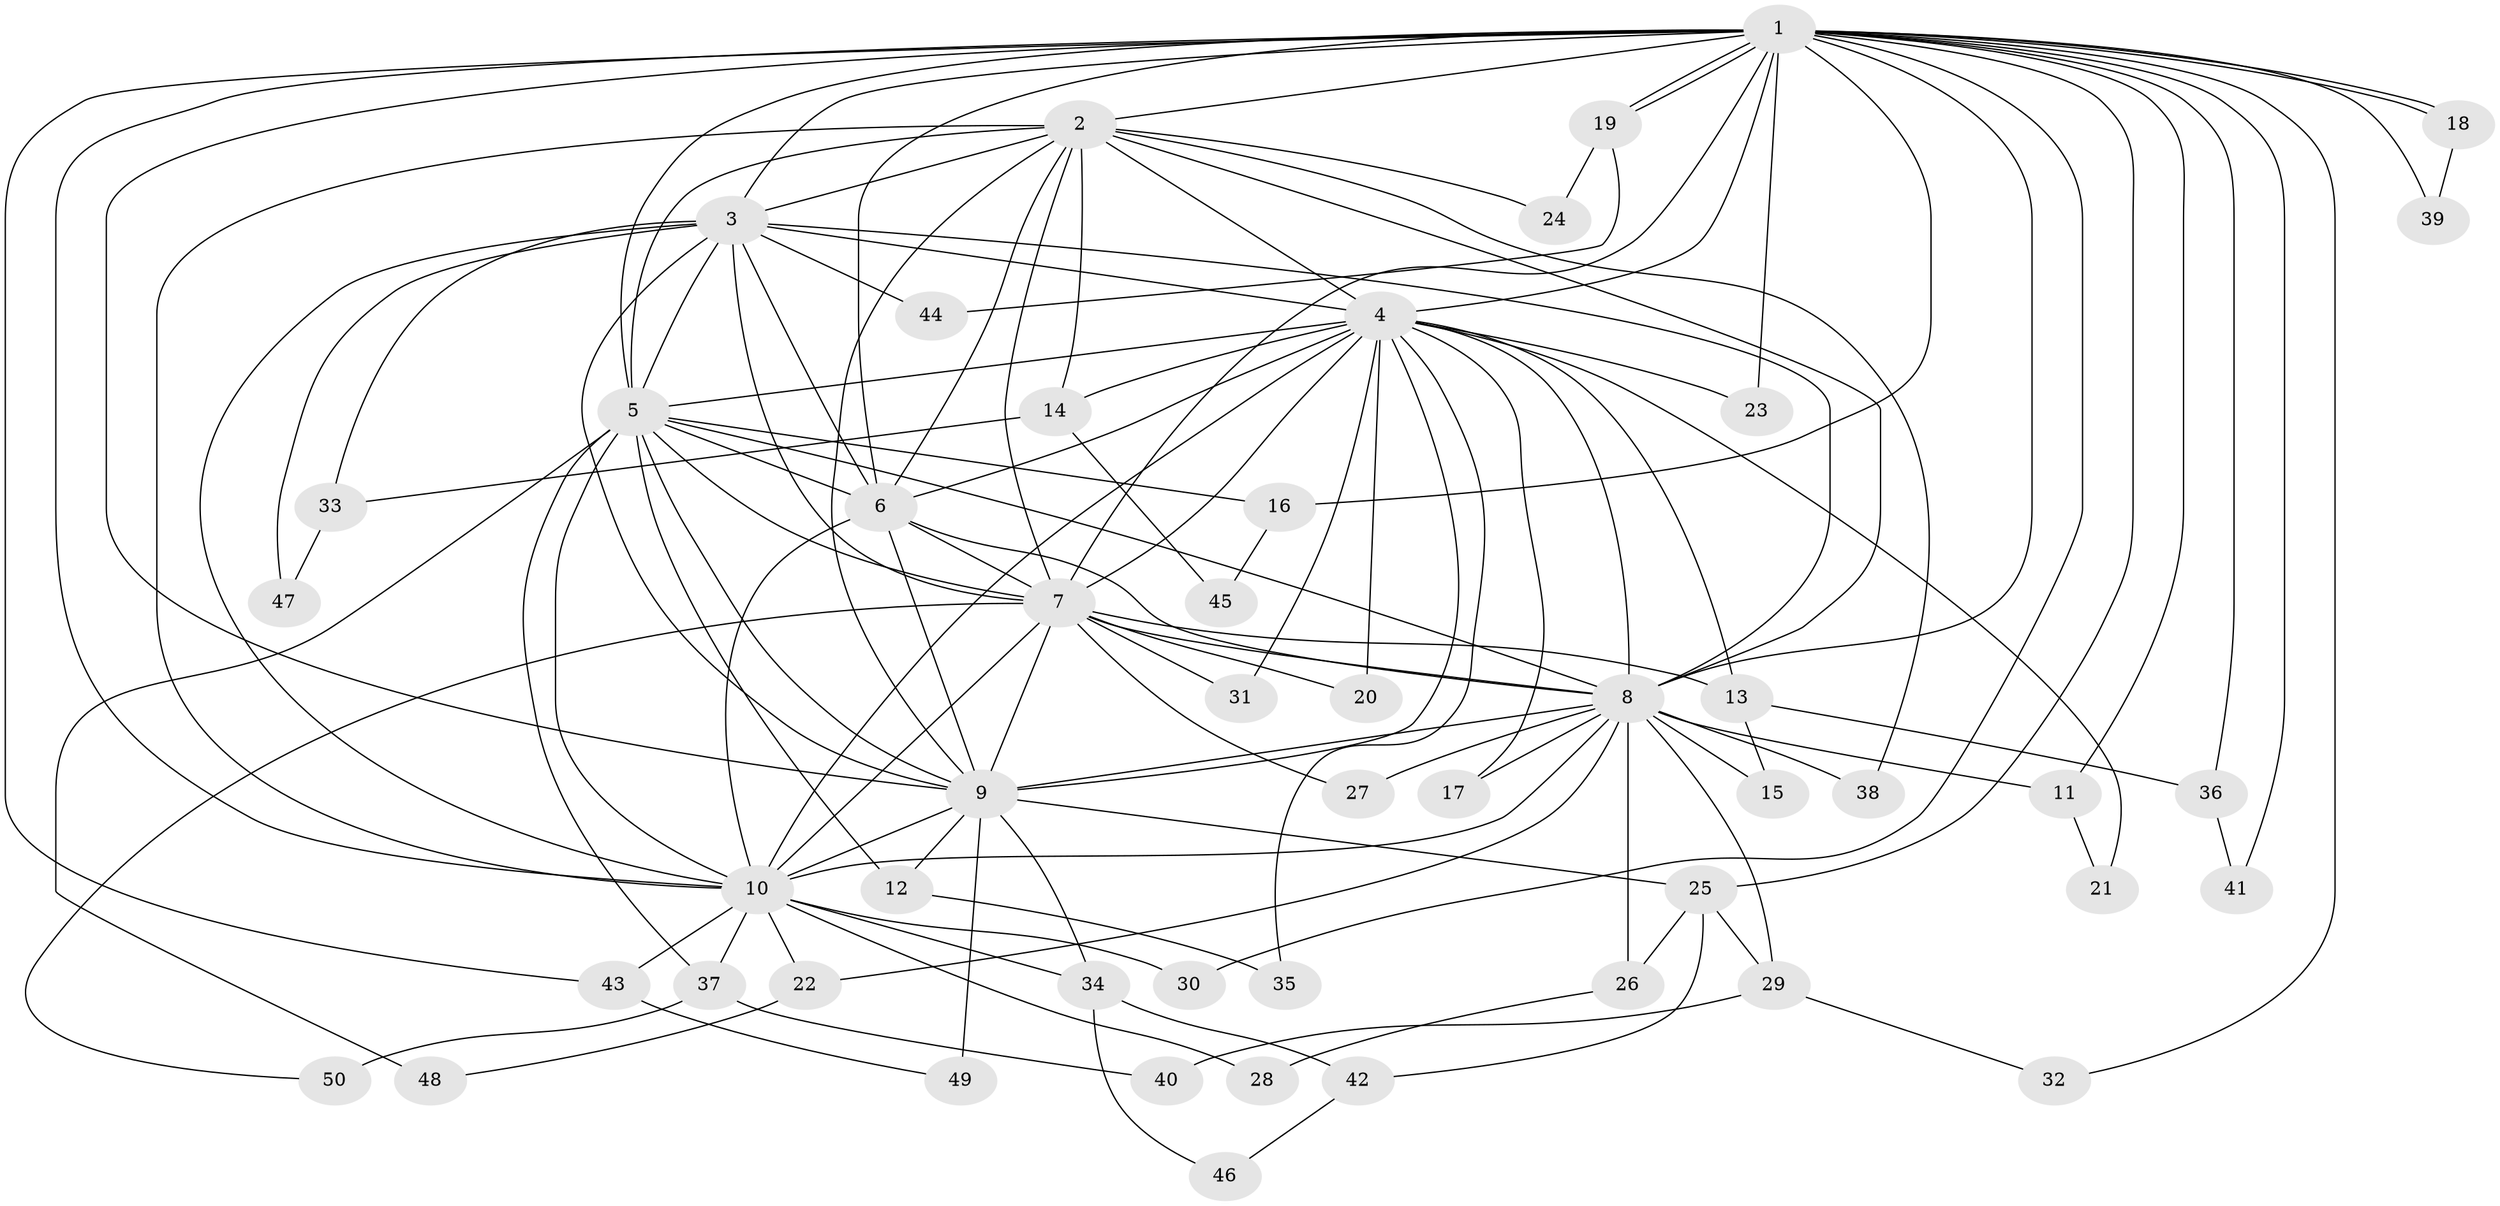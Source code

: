 // coarse degree distribution, {12: 0.0625, 5: 0.0625, 4: 0.1875, 9: 0.1875, 3: 0.125, 2: 0.375}
// Generated by graph-tools (version 1.1) at 2025/50/03/04/25 22:50:00]
// undirected, 50 vertices, 125 edges
graph export_dot {
  node [color=gray90,style=filled];
  1;
  2;
  3;
  4;
  5;
  6;
  7;
  8;
  9;
  10;
  11;
  12;
  13;
  14;
  15;
  16;
  17;
  18;
  19;
  20;
  21;
  22;
  23;
  24;
  25;
  26;
  27;
  28;
  29;
  30;
  31;
  32;
  33;
  34;
  35;
  36;
  37;
  38;
  39;
  40;
  41;
  42;
  43;
  44;
  45;
  46;
  47;
  48;
  49;
  50;
  1 -- 2;
  1 -- 3;
  1 -- 4;
  1 -- 5;
  1 -- 6;
  1 -- 7;
  1 -- 8;
  1 -- 9;
  1 -- 10;
  1 -- 11;
  1 -- 16;
  1 -- 18;
  1 -- 18;
  1 -- 19;
  1 -- 19;
  1 -- 23;
  1 -- 25;
  1 -- 30;
  1 -- 32;
  1 -- 36;
  1 -- 39;
  1 -- 41;
  1 -- 43;
  2 -- 3;
  2 -- 4;
  2 -- 5;
  2 -- 6;
  2 -- 7;
  2 -- 8;
  2 -- 9;
  2 -- 10;
  2 -- 14;
  2 -- 24;
  2 -- 38;
  3 -- 4;
  3 -- 5;
  3 -- 6;
  3 -- 7;
  3 -- 8;
  3 -- 9;
  3 -- 10;
  3 -- 33;
  3 -- 44;
  3 -- 47;
  4 -- 5;
  4 -- 6;
  4 -- 7;
  4 -- 8;
  4 -- 9;
  4 -- 10;
  4 -- 13;
  4 -- 14;
  4 -- 17;
  4 -- 20;
  4 -- 21;
  4 -- 23;
  4 -- 31;
  4 -- 35;
  5 -- 6;
  5 -- 7;
  5 -- 8;
  5 -- 9;
  5 -- 10;
  5 -- 12;
  5 -- 16;
  5 -- 37;
  5 -- 48;
  6 -- 7;
  6 -- 8;
  6 -- 9;
  6 -- 10;
  7 -- 8;
  7 -- 9;
  7 -- 10;
  7 -- 13;
  7 -- 20;
  7 -- 27;
  7 -- 31;
  7 -- 50;
  8 -- 9;
  8 -- 10;
  8 -- 11;
  8 -- 15;
  8 -- 17;
  8 -- 22;
  8 -- 26;
  8 -- 27;
  8 -- 29;
  8 -- 38;
  9 -- 10;
  9 -- 12;
  9 -- 25;
  9 -- 34;
  9 -- 49;
  10 -- 22;
  10 -- 28;
  10 -- 30;
  10 -- 34;
  10 -- 37;
  10 -- 43;
  11 -- 21;
  12 -- 35;
  13 -- 15;
  13 -- 36;
  14 -- 33;
  14 -- 45;
  16 -- 45;
  18 -- 39;
  19 -- 24;
  19 -- 44;
  22 -- 48;
  25 -- 26;
  25 -- 29;
  25 -- 42;
  26 -- 28;
  29 -- 32;
  29 -- 40;
  33 -- 47;
  34 -- 42;
  34 -- 46;
  36 -- 41;
  37 -- 40;
  37 -- 50;
  42 -- 46;
  43 -- 49;
}
